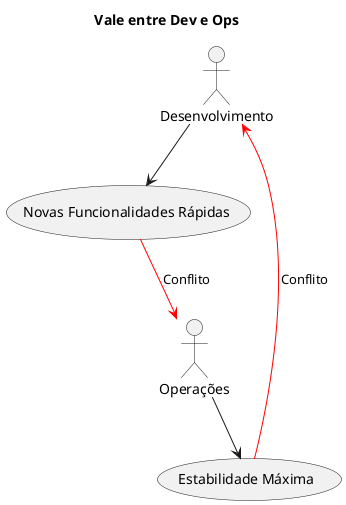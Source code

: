 @startuml
title Vale entre Dev e Ops
actor "Desenvolvimento" as Dev
actor "Operações" as Ops
Dev --> (Novas Funcionalidades Rápidas)
Ops --> (Estabilidade Máxima)
(Novas Funcionalidades Rápidas) -[#red]-> Ops : Conflito
(Estabilidade Máxima) -[#red]-> Dev : Conflito
@enduml
